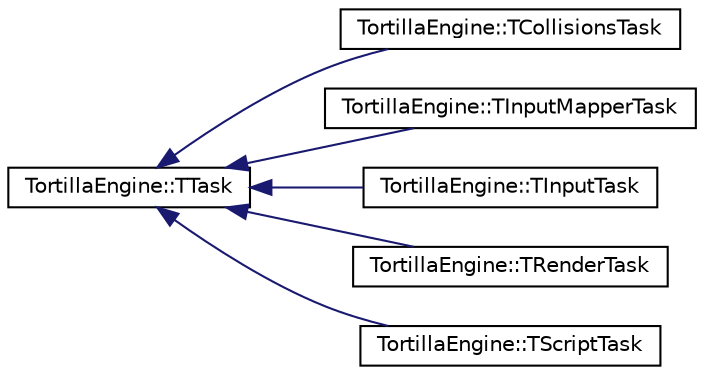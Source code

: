digraph "Graphical Class Hierarchy"
{
 // LATEX_PDF_SIZE
  edge [fontname="Helvetica",fontsize="10",labelfontname="Helvetica",labelfontsize="10"];
  node [fontname="Helvetica",fontsize="10",shape=record];
  rankdir="LR";
  Node0 [label="TortillaEngine::TTask",height=0.2,width=0.4,color="black", fillcolor="white", style="filled",URL="$class_tortilla_engine_1_1_t_task.html",tooltip="Base class for all the tasks."];
  Node0 -> Node1 [dir="back",color="midnightblue",fontsize="10",style="solid",fontname="Helvetica"];
  Node1 [label="TortillaEngine::TCollisionsTask",height=0.2,width=0.4,color="black", fillcolor="white", style="filled",URL="$class_tortilla_engine_1_1_t_collisions_task.html",tooltip="The task class to manage collisions in a scene."];
  Node0 -> Node2 [dir="back",color="midnightblue",fontsize="10",style="solid",fontname="Helvetica"];
  Node2 [label="TortillaEngine::TInputMapperTask",height=0.2,width=0.4,color="black", fillcolor="white", style="filled",URL="$class_tortilla_engine_1_1_t_input_mapper_task.html",tooltip=" "];
  Node0 -> Node3 [dir="back",color="midnightblue",fontsize="10",style="solid",fontname="Helvetica"];
  Node3 [label="TortillaEngine::TInputTask",height=0.2,width=0.4,color="black", fillcolor="white", style="filled",URL="$class_tortilla_engine_1_1_t_input_task.html",tooltip="The task class to manage the input."];
  Node0 -> Node4 [dir="back",color="midnightblue",fontsize="10",style="solid",fontname="Helvetica"];
  Node4 [label="TortillaEngine::TRenderTask",height=0.2,width=0.4,color="black", fillcolor="white", style="filled",URL="$class_tortilla_engine_1_1_t_render_task.html",tooltip="Render management."];
  Node0 -> Node5 [dir="back",color="midnightblue",fontsize="10",style="solid",fontname="Helvetica"];
  Node5 [label="TortillaEngine::TScriptTask",height=0.2,width=0.4,color="black", fillcolor="white", style="filled",URL="$class_tortilla_engine_1_1_t_script_task.html",tooltip="Task that manage all the scripts in a scene."];
}
